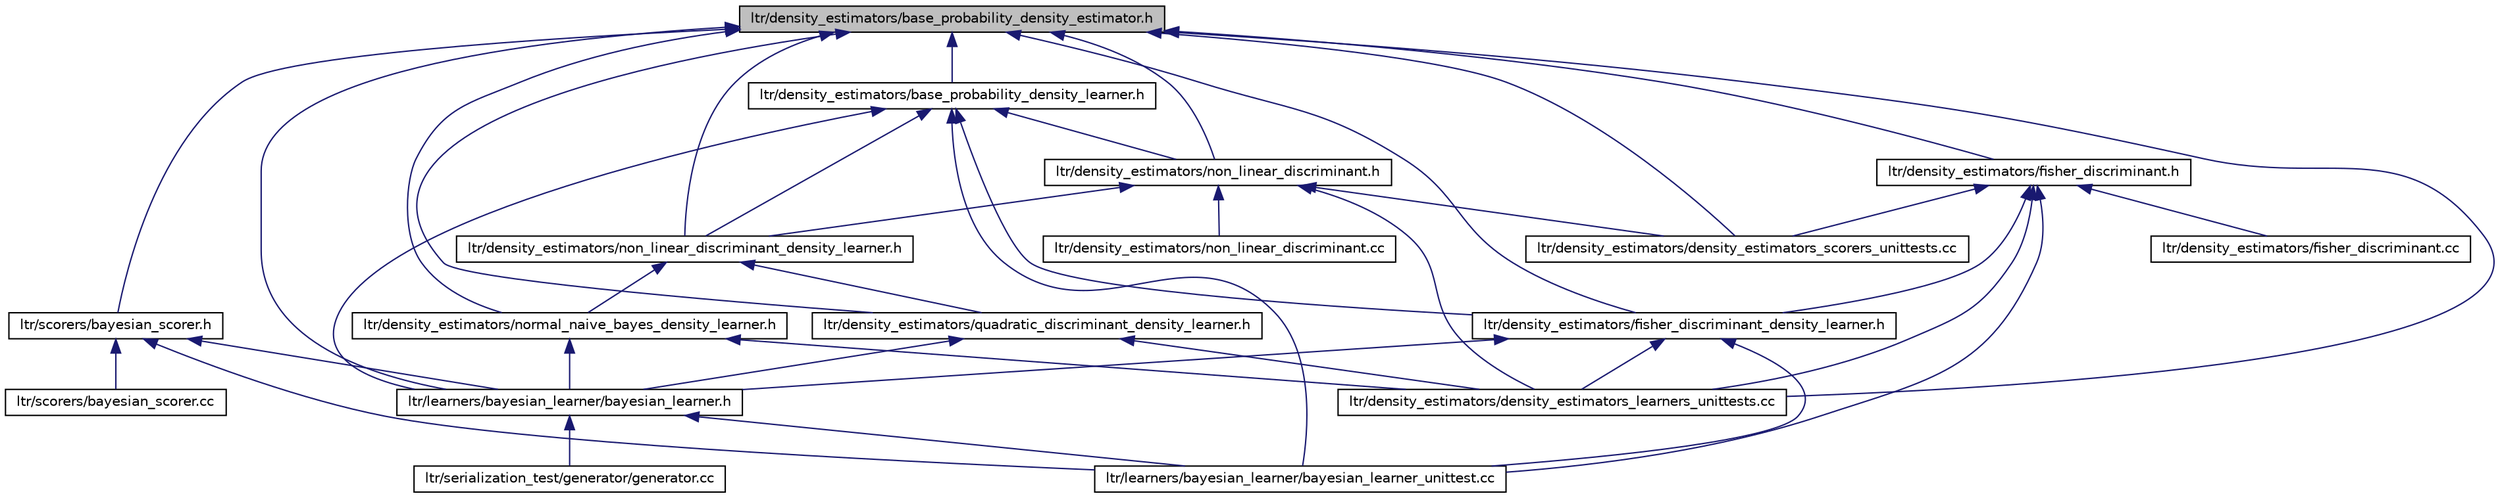 digraph G
{
  edge [fontname="Helvetica",fontsize="10",labelfontname="Helvetica",labelfontsize="10"];
  node [fontname="Helvetica",fontsize="10",shape=record];
  Node1 [label="ltr/density_estimators/base_probability_density_estimator.h",height=0.2,width=0.4,color="black", fillcolor="grey75", style="filled" fontcolor="black"];
  Node1 -> Node2 [dir="back",color="midnightblue",fontsize="10",style="solid",fontname="Helvetica"];
  Node2 [label="ltr/density_estimators/base_probability_density_learner.h",height=0.2,width=0.4,color="black", fillcolor="white", style="filled",URL="$base__probability__density__learner_8h.html"];
  Node2 -> Node3 [dir="back",color="midnightblue",fontsize="10",style="solid",fontname="Helvetica"];
  Node3 [label="ltr/density_estimators/fisher_discriminant_density_learner.h",height=0.2,width=0.4,color="black", fillcolor="white", style="filled",URL="$fisher__discriminant__density__learner_8h.html"];
  Node3 -> Node4 [dir="back",color="midnightblue",fontsize="10",style="solid",fontname="Helvetica"];
  Node4 [label="ltr/density_estimators/density_estimators_learners_unittests.cc",height=0.2,width=0.4,color="black", fillcolor="white", style="filled",URL="$density__estimators__learners__unittests_8cc.html"];
  Node3 -> Node5 [dir="back",color="midnightblue",fontsize="10",style="solid",fontname="Helvetica"];
  Node5 [label="ltr/learners/bayesian_learner/bayesian_learner.h",height=0.2,width=0.4,color="black", fillcolor="white", style="filled",URL="$bayesian__learner_8h.html"];
  Node5 -> Node6 [dir="back",color="midnightblue",fontsize="10",style="solid",fontname="Helvetica"];
  Node6 [label="ltr/learners/bayesian_learner/bayesian_learner_unittest.cc",height=0.2,width=0.4,color="black", fillcolor="white", style="filled",URL="$bayesian__learner__unittest_8cc.html"];
  Node5 -> Node7 [dir="back",color="midnightblue",fontsize="10",style="solid",fontname="Helvetica"];
  Node7 [label="ltr/serialization_test/generator/generator.cc",height=0.2,width=0.4,color="black", fillcolor="white", style="filled",URL="$generator_8cc.html"];
  Node3 -> Node6 [dir="back",color="midnightblue",fontsize="10",style="solid",fontname="Helvetica"];
  Node2 -> Node8 [dir="back",color="midnightblue",fontsize="10",style="solid",fontname="Helvetica"];
  Node8 [label="ltr/density_estimators/non_linear_discriminant_density_learner.h",height=0.2,width=0.4,color="black", fillcolor="white", style="filled",URL="$non__linear__discriminant__density__learner_8h.html"];
  Node8 -> Node9 [dir="back",color="midnightblue",fontsize="10",style="solid",fontname="Helvetica"];
  Node9 [label="ltr/density_estimators/quadratic_discriminant_density_learner.h",height=0.2,width=0.4,color="black", fillcolor="white", style="filled",URL="$quadratic__discriminant__density__learner_8h.html"];
  Node9 -> Node4 [dir="back",color="midnightblue",fontsize="10",style="solid",fontname="Helvetica"];
  Node9 -> Node5 [dir="back",color="midnightblue",fontsize="10",style="solid",fontname="Helvetica"];
  Node8 -> Node10 [dir="back",color="midnightblue",fontsize="10",style="solid",fontname="Helvetica"];
  Node10 [label="ltr/density_estimators/normal_naive_bayes_density_learner.h",height=0.2,width=0.4,color="black", fillcolor="white", style="filled",URL="$normal__naive__bayes__density__learner_8h.html"];
  Node10 -> Node4 [dir="back",color="midnightblue",fontsize="10",style="solid",fontname="Helvetica"];
  Node10 -> Node5 [dir="back",color="midnightblue",fontsize="10",style="solid",fontname="Helvetica"];
  Node2 -> Node11 [dir="back",color="midnightblue",fontsize="10",style="solid",fontname="Helvetica"];
  Node11 [label="ltr/density_estimators/non_linear_discriminant.h",height=0.2,width=0.4,color="black", fillcolor="white", style="filled",URL="$non__linear__discriminant_8h.html"];
  Node11 -> Node8 [dir="back",color="midnightblue",fontsize="10",style="solid",fontname="Helvetica"];
  Node11 -> Node4 [dir="back",color="midnightblue",fontsize="10",style="solid",fontname="Helvetica"];
  Node11 -> Node12 [dir="back",color="midnightblue",fontsize="10",style="solid",fontname="Helvetica"];
  Node12 [label="ltr/density_estimators/density_estimators_scorers_unittests.cc",height=0.2,width=0.4,color="black", fillcolor="white", style="filled",URL="$density__estimators__scorers__unittests_8cc.html"];
  Node11 -> Node13 [dir="back",color="midnightblue",fontsize="10",style="solid",fontname="Helvetica"];
  Node13 [label="ltr/density_estimators/non_linear_discriminant.cc",height=0.2,width=0.4,color="black", fillcolor="white", style="filled",URL="$non__linear__discriminant_8cc.html"];
  Node2 -> Node5 [dir="back",color="midnightblue",fontsize="10",style="solid",fontname="Helvetica"];
  Node2 -> Node6 [dir="back",color="midnightblue",fontsize="10",style="solid",fontname="Helvetica"];
  Node1 -> Node3 [dir="back",color="midnightblue",fontsize="10",style="solid",fontname="Helvetica"];
  Node1 -> Node14 [dir="back",color="midnightblue",fontsize="10",style="solid",fontname="Helvetica"];
  Node14 [label="ltr/density_estimators/fisher_discriminant.h",height=0.2,width=0.4,color="black", fillcolor="white", style="filled",URL="$fisher__discriminant_8h.html"];
  Node14 -> Node3 [dir="back",color="midnightblue",fontsize="10",style="solid",fontname="Helvetica"];
  Node14 -> Node4 [dir="back",color="midnightblue",fontsize="10",style="solid",fontname="Helvetica"];
  Node14 -> Node12 [dir="back",color="midnightblue",fontsize="10",style="solid",fontname="Helvetica"];
  Node14 -> Node15 [dir="back",color="midnightblue",fontsize="10",style="solid",fontname="Helvetica"];
  Node15 [label="ltr/density_estimators/fisher_discriminant.cc",height=0.2,width=0.4,color="black", fillcolor="white", style="filled",URL="$fisher__discriminant_8cc.html"];
  Node14 -> Node6 [dir="back",color="midnightblue",fontsize="10",style="solid",fontname="Helvetica"];
  Node1 -> Node9 [dir="back",color="midnightblue",fontsize="10",style="solid",fontname="Helvetica"];
  Node1 -> Node8 [dir="back",color="midnightblue",fontsize="10",style="solid",fontname="Helvetica"];
  Node1 -> Node11 [dir="back",color="midnightblue",fontsize="10",style="solid",fontname="Helvetica"];
  Node1 -> Node10 [dir="back",color="midnightblue",fontsize="10",style="solid",fontname="Helvetica"];
  Node1 -> Node4 [dir="back",color="midnightblue",fontsize="10",style="solid",fontname="Helvetica"];
  Node1 -> Node12 [dir="back",color="midnightblue",fontsize="10",style="solid",fontname="Helvetica"];
  Node1 -> Node16 [dir="back",color="midnightblue",fontsize="10",style="solid",fontname="Helvetica"];
  Node16 [label="ltr/scorers/bayesian_scorer.h",height=0.2,width=0.4,color="black", fillcolor="white", style="filled",URL="$bayesian__scorer_8h.html"];
  Node16 -> Node5 [dir="back",color="midnightblue",fontsize="10",style="solid",fontname="Helvetica"];
  Node16 -> Node6 [dir="back",color="midnightblue",fontsize="10",style="solid",fontname="Helvetica"];
  Node16 -> Node17 [dir="back",color="midnightblue",fontsize="10",style="solid",fontname="Helvetica"];
  Node17 [label="ltr/scorers/bayesian_scorer.cc",height=0.2,width=0.4,color="black", fillcolor="white", style="filled",URL="$bayesian__scorer_8cc.html"];
  Node1 -> Node5 [dir="back",color="midnightblue",fontsize="10",style="solid",fontname="Helvetica"];
}
